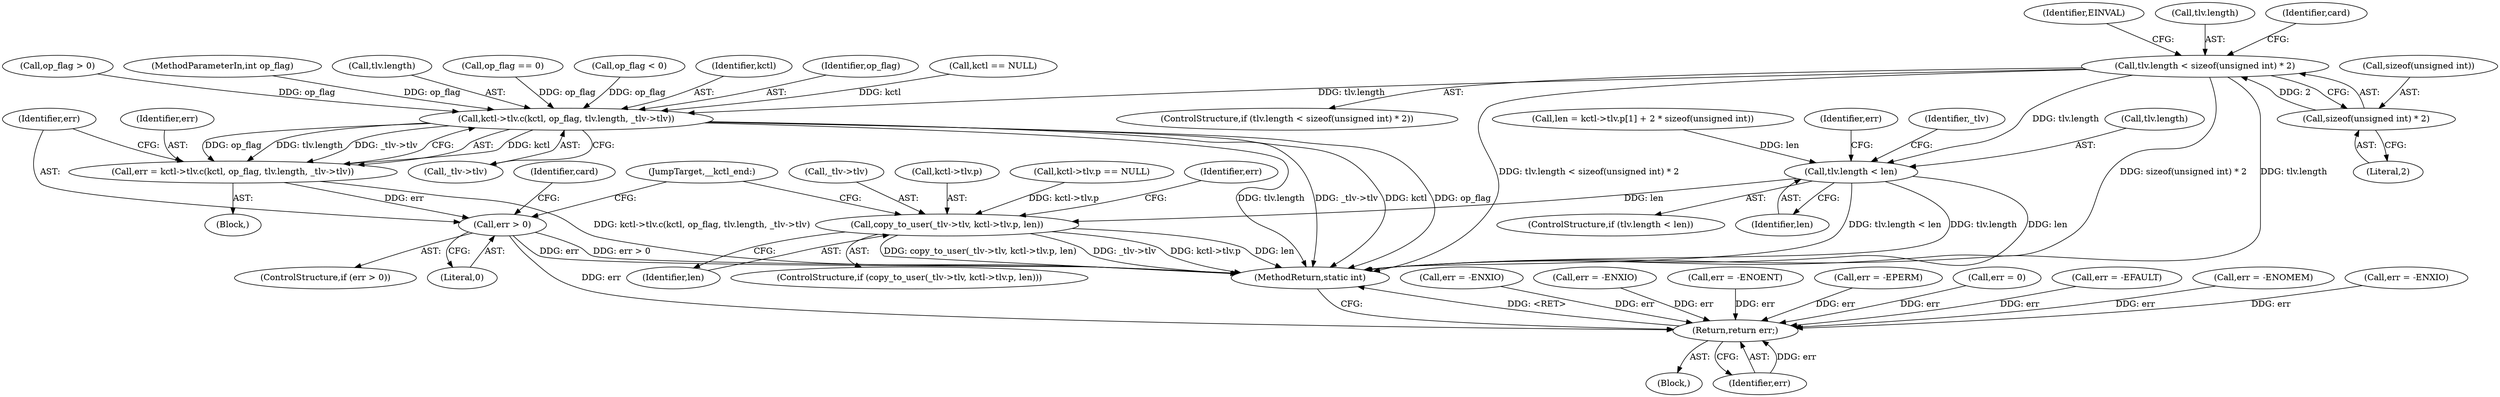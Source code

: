 digraph "0_linux_fd9f26e4eca5d08a27d12c0933fceef76ed9663d_2@API" {
"1000130" [label="(Call,tlv.length < sizeof(unsigned int) * 2)"];
"1000134" [label="(Call,sizeof(unsigned int) * 2)"];
"1000262" [label="(Call,kctl->tlv.c(kctl, op_flag, tlv.length, _tlv->tlv))"];
"1000260" [label="(Call,err = kctl->tlv.c(kctl, op_flag, tlv.length, _tlv->tlv))"];
"1000272" [label="(Call,err > 0)"];
"1000347" [label="(Return,return err;)"];
"1000315" [label="(Call,tlv.length < len)"];
"1000327" [label="(Call,copy_to_user(_tlv->tlv, kctl->tlv.p, len))"];
"1000241" [label="(Block,)"];
"1000208" [label="(Call,op_flag > 0)"];
"1000104" [label="(Block,)"];
"1000322" [label="(Identifier,err)"];
"1000349" [label="(MethodReturn,static int)"];
"1000230" [label="(Call,err = -ENXIO)"];
"1000172" [label="(Call,err = -ENXIO)"];
"1000158" [label="(Call,err = -ENOENT)"];
"1000329" [label="(Identifier,_tlv)"];
"1000255" [label="(Call,err = -EPERM)"];
"1000319" [label="(Identifier,len)"];
"1000326" [label="(ControlStructure,if (copy_to_user(_tlv->tlv, kctl->tlv.p, len)))"];
"1000336" [label="(Identifier,len)"];
"1000274" [label="(Literal,0)"];
"1000130" [label="(Call,tlv.length < sizeof(unsigned int) * 2)"];
"1000103" [label="(MethodParameterIn,int op_flag)"];
"1000268" [label="(Call,_tlv->tlv)"];
"1000164" [label="(Call,kctl->tlv.p == NULL)"];
"1000140" [label="(Identifier,EINVAL)"];
"1000265" [label="(Call,tlv.length)"];
"1000196" [label="(Call,op_flag == 0)"];
"1000314" [label="(ControlStructure,if (tlv.length < len))"];
"1000219" [label="(Call,op_flag < 0)"];
"1000129" [label="(ControlStructure,if (tlv.length < sizeof(unsigned int) * 2))"];
"1000271" [label="(ControlStructure,if (err > 0))"];
"1000131" [label="(Call,tlv.length)"];
"1000116" [label="(Call,err = 0)"];
"1000137" [label="(Literal,2)"];
"1000263" [label="(Identifier,kctl)"];
"1000135" [label="(Call,sizeof(unsigned int))"];
"1000260" [label="(Call,err = kctl->tlv.c(kctl, op_flag, tlv.length, _tlv->tlv))"];
"1000261" [label="(Identifier,err)"];
"1000273" [label="(Identifier,err)"];
"1000337" [label="(Call,err = -EFAULT)"];
"1000144" [label="(Identifier,card)"];
"1000262" [label="(Call,kctl->tlv.c(kctl, op_flag, tlv.length, _tlv->tlv))"];
"1000315" [label="(Call,tlv.length < len)"];
"1000264" [label="(Identifier,op_flag)"];
"1000321" [label="(Call,err = -ENOMEM)"];
"1000338" [label="(Identifier,err)"];
"1000154" [label="(Call,kctl == NULL)"];
"1000347" [label="(Return,return err;)"];
"1000348" [label="(Identifier,err)"];
"1000272" [label="(Call,err > 0)"];
"1000316" [label="(Call,tlv.length)"];
"1000341" [label="(JumpTarget,__kctl_end:)"];
"1000328" [label="(Call,_tlv->tlv)"];
"1000300" [label="(Call,len = kctl->tlv.p[1] + 2 * sizeof(unsigned int))"];
"1000295" [label="(Call,err = -ENXIO)"];
"1000327" [label="(Call,copy_to_user(_tlv->tlv, kctl->tlv.p, len))"];
"1000331" [label="(Call,kctl->tlv.p)"];
"1000279" [label="(Identifier,card)"];
"1000134" [label="(Call,sizeof(unsigned int) * 2)"];
"1000130" -> "1000129"  [label="AST: "];
"1000130" -> "1000134"  [label="CFG: "];
"1000131" -> "1000130"  [label="AST: "];
"1000134" -> "1000130"  [label="AST: "];
"1000140" -> "1000130"  [label="CFG: "];
"1000144" -> "1000130"  [label="CFG: "];
"1000130" -> "1000349"  [label="DDG: tlv.length < sizeof(unsigned int) * 2"];
"1000130" -> "1000349"  [label="DDG: sizeof(unsigned int) * 2"];
"1000130" -> "1000349"  [label="DDG: tlv.length"];
"1000134" -> "1000130"  [label="DDG: 2"];
"1000130" -> "1000262"  [label="DDG: tlv.length"];
"1000130" -> "1000315"  [label="DDG: tlv.length"];
"1000134" -> "1000137"  [label="CFG: "];
"1000135" -> "1000134"  [label="AST: "];
"1000137" -> "1000134"  [label="AST: "];
"1000262" -> "1000260"  [label="AST: "];
"1000262" -> "1000268"  [label="CFG: "];
"1000263" -> "1000262"  [label="AST: "];
"1000264" -> "1000262"  [label="AST: "];
"1000265" -> "1000262"  [label="AST: "];
"1000268" -> "1000262"  [label="AST: "];
"1000260" -> "1000262"  [label="CFG: "];
"1000262" -> "1000349"  [label="DDG: tlv.length"];
"1000262" -> "1000349"  [label="DDG: _tlv->tlv"];
"1000262" -> "1000349"  [label="DDG: kctl"];
"1000262" -> "1000349"  [label="DDG: op_flag"];
"1000262" -> "1000260"  [label="DDG: kctl"];
"1000262" -> "1000260"  [label="DDG: op_flag"];
"1000262" -> "1000260"  [label="DDG: tlv.length"];
"1000262" -> "1000260"  [label="DDG: _tlv->tlv"];
"1000154" -> "1000262"  [label="DDG: kctl"];
"1000208" -> "1000262"  [label="DDG: op_flag"];
"1000196" -> "1000262"  [label="DDG: op_flag"];
"1000219" -> "1000262"  [label="DDG: op_flag"];
"1000103" -> "1000262"  [label="DDG: op_flag"];
"1000260" -> "1000241"  [label="AST: "];
"1000261" -> "1000260"  [label="AST: "];
"1000273" -> "1000260"  [label="CFG: "];
"1000260" -> "1000349"  [label="DDG: kctl->tlv.c(kctl, op_flag, tlv.length, _tlv->tlv)"];
"1000260" -> "1000272"  [label="DDG: err"];
"1000272" -> "1000271"  [label="AST: "];
"1000272" -> "1000274"  [label="CFG: "];
"1000273" -> "1000272"  [label="AST: "];
"1000274" -> "1000272"  [label="AST: "];
"1000279" -> "1000272"  [label="CFG: "];
"1000341" -> "1000272"  [label="CFG: "];
"1000272" -> "1000349"  [label="DDG: err"];
"1000272" -> "1000349"  [label="DDG: err > 0"];
"1000272" -> "1000347"  [label="DDG: err"];
"1000347" -> "1000104"  [label="AST: "];
"1000347" -> "1000348"  [label="CFG: "];
"1000348" -> "1000347"  [label="AST: "];
"1000349" -> "1000347"  [label="CFG: "];
"1000347" -> "1000349"  [label="DDG: <RET>"];
"1000348" -> "1000347"  [label="DDG: err"];
"1000295" -> "1000347"  [label="DDG: err"];
"1000337" -> "1000347"  [label="DDG: err"];
"1000230" -> "1000347"  [label="DDG: err"];
"1000255" -> "1000347"  [label="DDG: err"];
"1000158" -> "1000347"  [label="DDG: err"];
"1000116" -> "1000347"  [label="DDG: err"];
"1000321" -> "1000347"  [label="DDG: err"];
"1000172" -> "1000347"  [label="DDG: err"];
"1000315" -> "1000314"  [label="AST: "];
"1000315" -> "1000319"  [label="CFG: "];
"1000316" -> "1000315"  [label="AST: "];
"1000319" -> "1000315"  [label="AST: "];
"1000322" -> "1000315"  [label="CFG: "];
"1000329" -> "1000315"  [label="CFG: "];
"1000315" -> "1000349"  [label="DDG: tlv.length < len"];
"1000315" -> "1000349"  [label="DDG: tlv.length"];
"1000315" -> "1000349"  [label="DDG: len"];
"1000300" -> "1000315"  [label="DDG: len"];
"1000315" -> "1000327"  [label="DDG: len"];
"1000327" -> "1000326"  [label="AST: "];
"1000327" -> "1000336"  [label="CFG: "];
"1000328" -> "1000327"  [label="AST: "];
"1000331" -> "1000327"  [label="AST: "];
"1000336" -> "1000327"  [label="AST: "];
"1000338" -> "1000327"  [label="CFG: "];
"1000341" -> "1000327"  [label="CFG: "];
"1000327" -> "1000349"  [label="DDG: _tlv->tlv"];
"1000327" -> "1000349"  [label="DDG: kctl->tlv.p"];
"1000327" -> "1000349"  [label="DDG: len"];
"1000327" -> "1000349"  [label="DDG: copy_to_user(_tlv->tlv, kctl->tlv.p, len)"];
"1000164" -> "1000327"  [label="DDG: kctl->tlv.p"];
}
